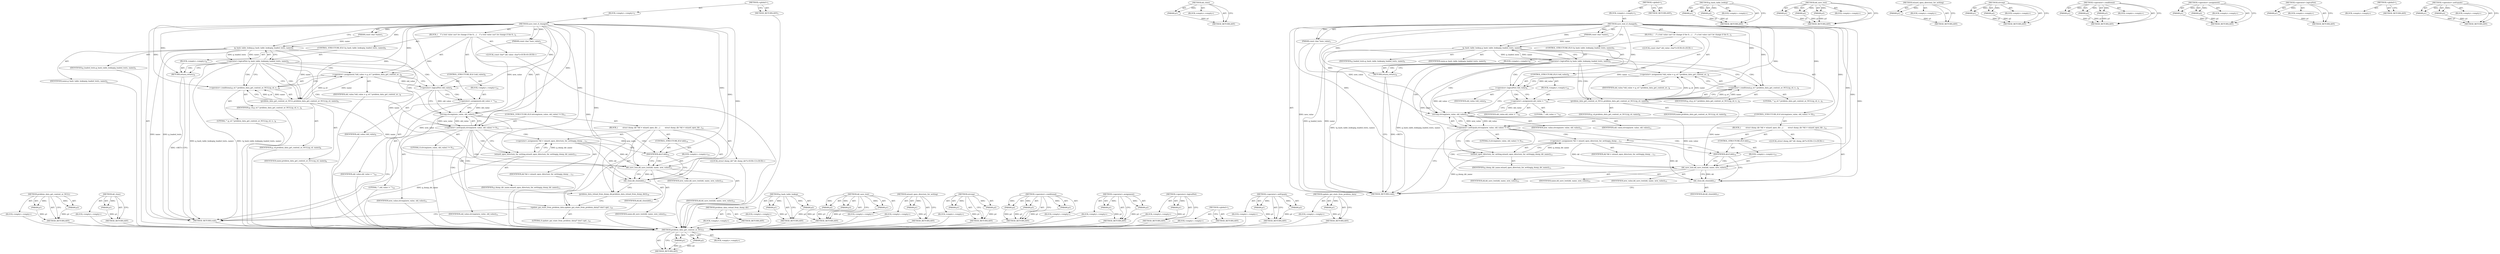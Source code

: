 digraph "&lt;operator&gt;.notEquals" {
vulnerable_102 [label=<(METHOD,problem_data_get_content_or_NULL)>];
vulnerable_103 [label=<(PARAM,p1)>];
vulnerable_104 [label=<(PARAM,p2)>];
vulnerable_105 [label=<(BLOCK,&lt;empty&gt;,&lt;empty&gt;)>];
vulnerable_106 [label=<(METHOD_RETURN,ANY)>];
vulnerable_127 [label=<(METHOD,dd_close)>];
vulnerable_128 [label=<(PARAM,p1)>];
vulnerable_129 [label=<(BLOCK,&lt;empty&gt;,&lt;empty&gt;)>];
vulnerable_130 [label=<(METHOD_RETURN,ANY)>];
vulnerable_6 [label=<(METHOD,&lt;global&gt;)<SUB>1</SUB>>];
vulnerable_7 [label=<(BLOCK,&lt;empty&gt;,&lt;empty&gt;)<SUB>1</SUB>>];
vulnerable_8 [label=<(METHOD,save_text_if_changed)<SUB>1</SUB>>];
vulnerable_9 [label=<(PARAM,const char *name)<SUB>1</SUB>>];
vulnerable_10 [label=<(PARAM,const char *new_value)<SUB>1</SUB>>];
vulnerable_11 [label=<(BLOCK,{
    /* a text value can't be change if the fi...,{
    /* a text value can't be change if the fi...)<SUB>2</SUB>>];
vulnerable_12 [label=<(CONTROL_STRUCTURE,IF,if (!g_hash_table_lookup(g_loaded_texts, name)))<SUB>5</SUB>>];
vulnerable_13 [label=<(&lt;operator&gt;.logicalNot,!g_hash_table_lookup(g_loaded_texts, name))<SUB>5</SUB>>];
vulnerable_14 [label=<(g_hash_table_lookup,g_hash_table_lookup(g_loaded_texts, name))<SUB>5</SUB>>];
vulnerable_15 [label=<(IDENTIFIER,g_loaded_texts,g_hash_table_lookup(g_loaded_texts, name))<SUB>5</SUB>>];
vulnerable_16 [label=<(IDENTIFIER,name,g_hash_table_lookup(g_loaded_texts, name))<SUB>5</SUB>>];
vulnerable_17 [label=<(BLOCK,&lt;empty&gt;,&lt;empty&gt;)<SUB>6</SUB>>];
vulnerable_18 [label=<(RETURN,return;,return;)<SUB>6</SUB>>];
vulnerable_19 [label="<(LOCAL,const char* old_value: char*)<SUB>8</SUB>>"];
vulnerable_20 [label=<(&lt;operator&gt;.assignment,*old_value = g_cd ? problem_data_get_content_or...)<SUB>8</SUB>>];
vulnerable_21 [label=<(IDENTIFIER,old_value,*old_value = g_cd ? problem_data_get_content_or...)<SUB>8</SUB>>];
vulnerable_22 [label=<(&lt;operator&gt;.conditional,g_cd ? problem_data_get_content_or_NULL(g_cd, n...)<SUB>8</SUB>>];
vulnerable_23 [label=<(IDENTIFIER,g_cd,g_cd ? problem_data_get_content_or_NULL(g_cd, n...)<SUB>8</SUB>>];
vulnerable_24 [label=<(problem_data_get_content_or_NULL,problem_data_get_content_or_NULL(g_cd, name))<SUB>8</SUB>>];
vulnerable_25 [label=<(IDENTIFIER,g_cd,problem_data_get_content_or_NULL(g_cd, name))<SUB>8</SUB>>];
vulnerable_26 [label=<(IDENTIFIER,name,problem_data_get_content_or_NULL(g_cd, name))<SUB>8</SUB>>];
vulnerable_27 [label=<(LITERAL,&quot;&quot;,g_cd ? problem_data_get_content_or_NULL(g_cd, n...)<SUB>8</SUB>>];
vulnerable_28 [label=<(CONTROL_STRUCTURE,IF,if (!old_value))<SUB>9</SUB>>];
vulnerable_29 [label=<(&lt;operator&gt;.logicalNot,!old_value)<SUB>9</SUB>>];
vulnerable_30 [label=<(IDENTIFIER,old_value,!old_value)<SUB>9</SUB>>];
vulnerable_31 [label=<(BLOCK,&lt;empty&gt;,&lt;empty&gt;)<SUB>10</SUB>>];
vulnerable_32 [label=<(&lt;operator&gt;.assignment,old_value = &quot;&quot;)<SUB>10</SUB>>];
vulnerable_33 [label=<(IDENTIFIER,old_value,old_value = &quot;&quot;)<SUB>10</SUB>>];
vulnerable_34 [label=<(LITERAL,&quot;&quot;,old_value = &quot;&quot;)<SUB>10</SUB>>];
vulnerable_35 [label=<(CONTROL_STRUCTURE,IF,if (strcmp(new_value, old_value) != 0))<SUB>11</SUB>>];
vulnerable_36 [label=<(&lt;operator&gt;.notEquals,strcmp(new_value, old_value) != 0)<SUB>11</SUB>>];
vulnerable_37 [label=<(strcmp,strcmp(new_value, old_value))<SUB>11</SUB>>];
vulnerable_38 [label=<(IDENTIFIER,new_value,strcmp(new_value, old_value))<SUB>11</SUB>>];
vulnerable_39 [label=<(IDENTIFIER,old_value,strcmp(new_value, old_value))<SUB>11</SUB>>];
vulnerable_40 [label=<(LITERAL,0,strcmp(new_value, old_value) != 0)<SUB>11</SUB>>];
vulnerable_41 [label=<(BLOCK,{
        struct dump_dir *dd = wizard_open_dir...,{
        struct dump_dir *dd = wizard_open_dir...)<SUB>12</SUB>>];
vulnerable_42 [label="<(LOCAL,struct dump_dir* dd: dump_dir*)<SUB>13</SUB>>"];
vulnerable_43 [label=<(&lt;operator&gt;.assignment,*dd = wizard_open_directory_for_writing(g_dump_...)<SUB>13</SUB>>];
vulnerable_44 [label=<(IDENTIFIER,dd,*dd = wizard_open_directory_for_writing(g_dump_...)<SUB>13</SUB>>];
vulnerable_45 [label=<(wizard_open_directory_for_writing,wizard_open_directory_for_writing(g_dump_dir_name))<SUB>13</SUB>>];
vulnerable_46 [label=<(IDENTIFIER,g_dump_dir_name,wizard_open_directory_for_writing(g_dump_dir_name))<SUB>13</SUB>>];
vulnerable_47 [label=<(CONTROL_STRUCTURE,IF,if (dd))<SUB>14</SUB>>];
vulnerable_48 [label=<(IDENTIFIER,dd,if (dd))<SUB>14</SUB>>];
vulnerable_49 [label=<(BLOCK,&lt;empty&gt;,&lt;empty&gt;)<SUB>15</SUB>>];
vulnerable_50 [label=<(dd_save_text,dd_save_text(dd, name, new_value))<SUB>15</SUB>>];
vulnerable_51 [label=<(IDENTIFIER,dd,dd_save_text(dd, name, new_value))<SUB>15</SUB>>];
vulnerable_52 [label=<(IDENTIFIER,name,dd_save_text(dd, name, new_value))<SUB>15</SUB>>];
vulnerable_53 [label=<(IDENTIFIER,new_value,dd_save_text(dd, name, new_value))<SUB>15</SUB>>];
vulnerable_54 [label=<(dd_close,dd_close(dd))<SUB>17</SUB>>];
vulnerable_55 [label=<(IDENTIFIER,dd,dd_close(dd))<SUB>17</SUB>>];
vulnerable_56 [label=<(problem_data_reload_from_dump_dir,problem_data_reload_from_dump_dir())<SUB>18</SUB>>];
vulnerable_57 [label=<(update_gui_state_from_problem_data,update_gui_state_from_problem_data(/* don't upd...)<SUB>19</SUB>>];
vulnerable_58 [label=<(LITERAL,0,update_gui_state_from_problem_data(/* don't upd...)<SUB>19</SUB>>];
vulnerable_59 [label=<(METHOD_RETURN,void)<SUB>1</SUB>>];
vulnerable_61 [label=<(METHOD_RETURN,ANY)<SUB>1</SUB>>];
vulnerable_131 [label=<(METHOD,problem_data_reload_from_dump_dir)>];
vulnerable_132 [label=<(BLOCK,&lt;empty&gt;,&lt;empty&gt;)>];
vulnerable_133 [label=<(METHOD_RETURN,ANY)>];
vulnerable_86 [label=<(METHOD,g_hash_table_lookup)>];
vulnerable_87 [label=<(PARAM,p1)>];
vulnerable_88 [label=<(PARAM,p2)>];
vulnerable_89 [label=<(BLOCK,&lt;empty&gt;,&lt;empty&gt;)>];
vulnerable_90 [label=<(METHOD_RETURN,ANY)>];
vulnerable_121 [label=<(METHOD,dd_save_text)>];
vulnerable_122 [label=<(PARAM,p1)>];
vulnerable_123 [label=<(PARAM,p2)>];
vulnerable_124 [label=<(PARAM,p3)>];
vulnerable_125 [label=<(BLOCK,&lt;empty&gt;,&lt;empty&gt;)>];
vulnerable_126 [label=<(METHOD_RETURN,ANY)>];
vulnerable_117 [label=<(METHOD,wizard_open_directory_for_writing)>];
vulnerable_118 [label=<(PARAM,p1)>];
vulnerable_119 [label=<(BLOCK,&lt;empty&gt;,&lt;empty&gt;)>];
vulnerable_120 [label=<(METHOD_RETURN,ANY)>];
vulnerable_112 [label=<(METHOD,strcmp)>];
vulnerable_113 [label=<(PARAM,p1)>];
vulnerable_114 [label=<(PARAM,p2)>];
vulnerable_115 [label=<(BLOCK,&lt;empty&gt;,&lt;empty&gt;)>];
vulnerable_116 [label=<(METHOD_RETURN,ANY)>];
vulnerable_96 [label=<(METHOD,&lt;operator&gt;.conditional)>];
vulnerable_97 [label=<(PARAM,p1)>];
vulnerable_98 [label=<(PARAM,p2)>];
vulnerable_99 [label=<(PARAM,p3)>];
vulnerable_100 [label=<(BLOCK,&lt;empty&gt;,&lt;empty&gt;)>];
vulnerable_101 [label=<(METHOD_RETURN,ANY)>];
vulnerable_91 [label=<(METHOD,&lt;operator&gt;.assignment)>];
vulnerable_92 [label=<(PARAM,p1)>];
vulnerable_93 [label=<(PARAM,p2)>];
vulnerable_94 [label=<(BLOCK,&lt;empty&gt;,&lt;empty&gt;)>];
vulnerable_95 [label=<(METHOD_RETURN,ANY)>];
vulnerable_82 [label=<(METHOD,&lt;operator&gt;.logicalNot)>];
vulnerable_83 [label=<(PARAM,p1)>];
vulnerable_84 [label=<(BLOCK,&lt;empty&gt;,&lt;empty&gt;)>];
vulnerable_85 [label=<(METHOD_RETURN,ANY)>];
vulnerable_76 [label=<(METHOD,&lt;global&gt;)<SUB>1</SUB>>];
vulnerable_77 [label=<(BLOCK,&lt;empty&gt;,&lt;empty&gt;)>];
vulnerable_78 [label=<(METHOD_RETURN,ANY)>];
vulnerable_107 [label=<(METHOD,&lt;operator&gt;.notEquals)>];
vulnerable_108 [label=<(PARAM,p1)>];
vulnerable_109 [label=<(PARAM,p2)>];
vulnerable_110 [label=<(BLOCK,&lt;empty&gt;,&lt;empty&gt;)>];
vulnerable_111 [label=<(METHOD_RETURN,ANY)>];
vulnerable_134 [label=<(METHOD,update_gui_state_from_problem_data)>];
vulnerable_135 [label=<(PARAM,p1)>];
vulnerable_136 [label=<(BLOCK,&lt;empty&gt;,&lt;empty&gt;)>];
vulnerable_137 [label=<(METHOD_RETURN,ANY)>];
fixed_99 [label=<(METHOD,problem_data_get_content_or_NULL)>];
fixed_100 [label=<(PARAM,p1)>];
fixed_101 [label=<(PARAM,p2)>];
fixed_102 [label=<(BLOCK,&lt;empty&gt;,&lt;empty&gt;)>];
fixed_103 [label=<(METHOD_RETURN,ANY)>];
fixed_124 [label=<(METHOD,dd_close)>];
fixed_125 [label=<(PARAM,p1)>];
fixed_126 [label=<(BLOCK,&lt;empty&gt;,&lt;empty&gt;)>];
fixed_127 [label=<(METHOD_RETURN,ANY)>];
fixed_6 [label=<(METHOD,&lt;global&gt;)<SUB>1</SUB>>];
fixed_7 [label=<(BLOCK,&lt;empty&gt;,&lt;empty&gt;)<SUB>1</SUB>>];
fixed_8 [label=<(METHOD,save_text_if_changed)<SUB>1</SUB>>];
fixed_9 [label=<(PARAM,const char *name)<SUB>1</SUB>>];
fixed_10 [label=<(PARAM,const char *new_value)<SUB>1</SUB>>];
fixed_11 [label=<(BLOCK,{
    /* a text value can't be change if the fi...,{
    /* a text value can't be change if the fi...)<SUB>2</SUB>>];
fixed_12 [label=<(CONTROL_STRUCTURE,IF,if (!g_hash_table_lookup(g_loaded_texts, name)))<SUB>5</SUB>>];
fixed_13 [label=<(&lt;operator&gt;.logicalNot,!g_hash_table_lookup(g_loaded_texts, name))<SUB>5</SUB>>];
fixed_14 [label=<(g_hash_table_lookup,g_hash_table_lookup(g_loaded_texts, name))<SUB>5</SUB>>];
fixed_15 [label=<(IDENTIFIER,g_loaded_texts,g_hash_table_lookup(g_loaded_texts, name))<SUB>5</SUB>>];
fixed_16 [label=<(IDENTIFIER,name,g_hash_table_lookup(g_loaded_texts, name))<SUB>5</SUB>>];
fixed_17 [label=<(BLOCK,&lt;empty&gt;,&lt;empty&gt;)<SUB>6</SUB>>];
fixed_18 [label=<(RETURN,return;,return;)<SUB>6</SUB>>];
fixed_19 [label="<(LOCAL,const char* old_value: char*)<SUB>8</SUB>>"];
fixed_20 [label=<(&lt;operator&gt;.assignment,*old_value = g_cd ? problem_data_get_content_or...)<SUB>8</SUB>>];
fixed_21 [label=<(IDENTIFIER,old_value,*old_value = g_cd ? problem_data_get_content_or...)<SUB>8</SUB>>];
fixed_22 [label=<(&lt;operator&gt;.conditional,g_cd ? problem_data_get_content_or_NULL(g_cd, n...)<SUB>8</SUB>>];
fixed_23 [label=<(IDENTIFIER,g_cd,g_cd ? problem_data_get_content_or_NULL(g_cd, n...)<SUB>8</SUB>>];
fixed_24 [label=<(problem_data_get_content_or_NULL,problem_data_get_content_or_NULL(g_cd, name))<SUB>8</SUB>>];
fixed_25 [label=<(IDENTIFIER,g_cd,problem_data_get_content_or_NULL(g_cd, name))<SUB>8</SUB>>];
fixed_26 [label=<(IDENTIFIER,name,problem_data_get_content_or_NULL(g_cd, name))<SUB>8</SUB>>];
fixed_27 [label=<(LITERAL,&quot;&quot;,g_cd ? problem_data_get_content_or_NULL(g_cd, n...)<SUB>8</SUB>>];
fixed_28 [label=<(CONTROL_STRUCTURE,IF,if (!old_value))<SUB>9</SUB>>];
fixed_29 [label=<(&lt;operator&gt;.logicalNot,!old_value)<SUB>9</SUB>>];
fixed_30 [label=<(IDENTIFIER,old_value,!old_value)<SUB>9</SUB>>];
fixed_31 [label=<(BLOCK,&lt;empty&gt;,&lt;empty&gt;)<SUB>10</SUB>>];
fixed_32 [label=<(&lt;operator&gt;.assignment,old_value = &quot;&quot;)<SUB>10</SUB>>];
fixed_33 [label=<(IDENTIFIER,old_value,old_value = &quot;&quot;)<SUB>10</SUB>>];
fixed_34 [label=<(LITERAL,&quot;&quot;,old_value = &quot;&quot;)<SUB>10</SUB>>];
fixed_35 [label=<(CONTROL_STRUCTURE,IF,if (strcmp(new_value, old_value) != 0))<SUB>11</SUB>>];
fixed_36 [label=<(&lt;operator&gt;.notEquals,strcmp(new_value, old_value) != 0)<SUB>11</SUB>>];
fixed_37 [label=<(strcmp,strcmp(new_value, old_value))<SUB>11</SUB>>];
fixed_38 [label=<(IDENTIFIER,new_value,strcmp(new_value, old_value))<SUB>11</SUB>>];
fixed_39 [label=<(IDENTIFIER,old_value,strcmp(new_value, old_value))<SUB>11</SUB>>];
fixed_40 [label=<(LITERAL,0,strcmp(new_value, old_value) != 0)<SUB>11</SUB>>];
fixed_41 [label=<(BLOCK,{
        struct dump_dir *dd = wizard_open_dir...,{
        struct dump_dir *dd = wizard_open_dir...)<SUB>12</SUB>>];
fixed_42 [label="<(LOCAL,struct dump_dir* dd: dump_dir*)<SUB>13</SUB>>"];
fixed_43 [label=<(&lt;operator&gt;.assignment,*dd = wizard_open_directory_for_writing(g_dump_...)<SUB>13</SUB>>];
fixed_44 [label=<(IDENTIFIER,dd,*dd = wizard_open_directory_for_writing(g_dump_...)<SUB>13</SUB>>];
fixed_45 [label=<(wizard_open_directory_for_writing,wizard_open_directory_for_writing(g_dump_dir_name))<SUB>13</SUB>>];
fixed_46 [label=<(IDENTIFIER,g_dump_dir_name,wizard_open_directory_for_writing(g_dump_dir_name))<SUB>13</SUB>>];
fixed_47 [label=<(CONTROL_STRUCTURE,IF,if (dd))<SUB>14</SUB>>];
fixed_48 [label=<(IDENTIFIER,dd,if (dd))<SUB>14</SUB>>];
fixed_49 [label=<(BLOCK,&lt;empty&gt;,&lt;empty&gt;)<SUB>15</SUB>>];
fixed_50 [label=<(dd_save_text,dd_save_text(dd, name, new_value))<SUB>15</SUB>>];
fixed_51 [label=<(IDENTIFIER,dd,dd_save_text(dd, name, new_value))<SUB>15</SUB>>];
fixed_52 [label=<(IDENTIFIER,name,dd_save_text(dd, name, new_value))<SUB>15</SUB>>];
fixed_53 [label=<(IDENTIFIER,new_value,dd_save_text(dd, name, new_value))<SUB>15</SUB>>];
fixed_54 [label=<(dd_close,dd_close(dd))<SUB>17</SUB>>];
fixed_55 [label=<(IDENTIFIER,dd,dd_close(dd))<SUB>17</SUB>>];
fixed_56 [label=<(METHOD_RETURN,void)<SUB>1</SUB>>];
fixed_58 [label=<(METHOD_RETURN,ANY)<SUB>1</SUB>>];
fixed_83 [label=<(METHOD,g_hash_table_lookup)>];
fixed_84 [label=<(PARAM,p1)>];
fixed_85 [label=<(PARAM,p2)>];
fixed_86 [label=<(BLOCK,&lt;empty&gt;,&lt;empty&gt;)>];
fixed_87 [label=<(METHOD_RETURN,ANY)>];
fixed_118 [label=<(METHOD,dd_save_text)>];
fixed_119 [label=<(PARAM,p1)>];
fixed_120 [label=<(PARAM,p2)>];
fixed_121 [label=<(PARAM,p3)>];
fixed_122 [label=<(BLOCK,&lt;empty&gt;,&lt;empty&gt;)>];
fixed_123 [label=<(METHOD_RETURN,ANY)>];
fixed_114 [label=<(METHOD,wizard_open_directory_for_writing)>];
fixed_115 [label=<(PARAM,p1)>];
fixed_116 [label=<(BLOCK,&lt;empty&gt;,&lt;empty&gt;)>];
fixed_117 [label=<(METHOD_RETURN,ANY)>];
fixed_109 [label=<(METHOD,strcmp)>];
fixed_110 [label=<(PARAM,p1)>];
fixed_111 [label=<(PARAM,p2)>];
fixed_112 [label=<(BLOCK,&lt;empty&gt;,&lt;empty&gt;)>];
fixed_113 [label=<(METHOD_RETURN,ANY)>];
fixed_93 [label=<(METHOD,&lt;operator&gt;.conditional)>];
fixed_94 [label=<(PARAM,p1)>];
fixed_95 [label=<(PARAM,p2)>];
fixed_96 [label=<(PARAM,p3)>];
fixed_97 [label=<(BLOCK,&lt;empty&gt;,&lt;empty&gt;)>];
fixed_98 [label=<(METHOD_RETURN,ANY)>];
fixed_88 [label=<(METHOD,&lt;operator&gt;.assignment)>];
fixed_89 [label=<(PARAM,p1)>];
fixed_90 [label=<(PARAM,p2)>];
fixed_91 [label=<(BLOCK,&lt;empty&gt;,&lt;empty&gt;)>];
fixed_92 [label=<(METHOD_RETURN,ANY)>];
fixed_79 [label=<(METHOD,&lt;operator&gt;.logicalNot)>];
fixed_80 [label=<(PARAM,p1)>];
fixed_81 [label=<(BLOCK,&lt;empty&gt;,&lt;empty&gt;)>];
fixed_82 [label=<(METHOD_RETURN,ANY)>];
fixed_73 [label=<(METHOD,&lt;global&gt;)<SUB>1</SUB>>];
fixed_74 [label=<(BLOCK,&lt;empty&gt;,&lt;empty&gt;)>];
fixed_75 [label=<(METHOD_RETURN,ANY)>];
fixed_104 [label=<(METHOD,&lt;operator&gt;.notEquals)>];
fixed_105 [label=<(PARAM,p1)>];
fixed_106 [label=<(PARAM,p2)>];
fixed_107 [label=<(BLOCK,&lt;empty&gt;,&lt;empty&gt;)>];
fixed_108 [label=<(METHOD_RETURN,ANY)>];
vulnerable_102 -> vulnerable_103  [key=0, label="AST: "];
vulnerable_102 -> vulnerable_103  [key=1, label="DDG: "];
vulnerable_102 -> vulnerable_105  [key=0, label="AST: "];
vulnerable_102 -> vulnerable_104  [key=0, label="AST: "];
vulnerable_102 -> vulnerable_104  [key=1, label="DDG: "];
vulnerable_102 -> vulnerable_106  [key=0, label="AST: "];
vulnerable_102 -> vulnerable_106  [key=1, label="CFG: "];
vulnerable_103 -> vulnerable_106  [key=0, label="DDG: p1"];
vulnerable_104 -> vulnerable_106  [key=0, label="DDG: p2"];
vulnerable_105 -> fixed_99  [key=0];
vulnerable_106 -> fixed_99  [key=0];
vulnerable_127 -> vulnerable_128  [key=0, label="AST: "];
vulnerable_127 -> vulnerable_128  [key=1, label="DDG: "];
vulnerable_127 -> vulnerable_129  [key=0, label="AST: "];
vulnerable_127 -> vulnerable_130  [key=0, label="AST: "];
vulnerable_127 -> vulnerable_130  [key=1, label="CFG: "];
vulnerable_128 -> vulnerable_130  [key=0, label="DDG: p1"];
vulnerable_129 -> fixed_99  [key=0];
vulnerable_130 -> fixed_99  [key=0];
vulnerable_6 -> vulnerable_7  [key=0, label="AST: "];
vulnerable_6 -> vulnerable_61  [key=0, label="AST: "];
vulnerable_6 -> vulnerable_61  [key=1, label="CFG: "];
vulnerable_7 -> vulnerable_8  [key=0, label="AST: "];
vulnerable_8 -> vulnerable_9  [key=0, label="AST: "];
vulnerable_8 -> vulnerable_9  [key=1, label="DDG: "];
vulnerable_8 -> vulnerable_10  [key=0, label="AST: "];
vulnerable_8 -> vulnerable_10  [key=1, label="DDG: "];
vulnerable_8 -> vulnerable_11  [key=0, label="AST: "];
vulnerable_8 -> vulnerable_59  [key=0, label="AST: "];
vulnerable_8 -> vulnerable_14  [key=0, label="CFG: "];
vulnerable_8 -> vulnerable_14  [key=1, label="DDG: "];
vulnerable_8 -> vulnerable_20  [key=0, label="DDG: "];
vulnerable_8 -> vulnerable_18  [key=0, label="DDG: "];
vulnerable_8 -> vulnerable_22  [key=0, label="DDG: "];
vulnerable_8 -> vulnerable_29  [key=0, label="DDG: "];
vulnerable_8 -> vulnerable_32  [key=0, label="DDG: "];
vulnerable_8 -> vulnerable_36  [key=0, label="DDG: "];
vulnerable_8 -> vulnerable_56  [key=0, label="DDG: "];
vulnerable_8 -> vulnerable_24  [key=0, label="DDG: "];
vulnerable_8 -> vulnerable_37  [key=0, label="DDG: "];
vulnerable_8 -> vulnerable_48  [key=0, label="DDG: "];
vulnerable_8 -> vulnerable_54  [key=0, label="DDG: "];
vulnerable_8 -> vulnerable_57  [key=0, label="DDG: "];
vulnerable_8 -> vulnerable_45  [key=0, label="DDG: "];
vulnerable_8 -> vulnerable_50  [key=0, label="DDG: "];
vulnerable_9 -> vulnerable_14  [key=0, label="DDG: name"];
vulnerable_10 -> vulnerable_59  [key=0, label="DDG: new_value"];
vulnerable_10 -> vulnerable_37  [key=0, label="DDG: new_value"];
vulnerable_11 -> vulnerable_12  [key=0, label="AST: "];
vulnerable_11 -> vulnerable_19  [key=0, label="AST: "];
vulnerable_11 -> vulnerable_20  [key=0, label="AST: "];
vulnerable_11 -> vulnerable_28  [key=0, label="AST: "];
vulnerable_11 -> vulnerable_35  [key=0, label="AST: "];
vulnerable_12 -> vulnerable_13  [key=0, label="AST: "];
vulnerable_12 -> vulnerable_17  [key=0, label="AST: "];
vulnerable_13 -> vulnerable_14  [key=0, label="AST: "];
vulnerable_13 -> vulnerable_18  [key=0, label="CFG: "];
vulnerable_13 -> vulnerable_18  [key=1, label="CDG: "];
vulnerable_13 -> vulnerable_24  [key=0, label="CFG: "];
vulnerable_13 -> vulnerable_24  [key=1, label="CDG: "];
vulnerable_13 -> vulnerable_22  [key=0, label="CFG: "];
vulnerable_13 -> vulnerable_22  [key=1, label="CDG: "];
vulnerable_13 -> vulnerable_59  [key=0, label="DDG: g_hash_table_lookup(g_loaded_texts, name)"];
vulnerable_13 -> vulnerable_59  [key=1, label="DDG: !g_hash_table_lookup(g_loaded_texts, name)"];
vulnerable_13 -> vulnerable_36  [key=0, label="CDG: "];
vulnerable_13 -> vulnerable_37  [key=0, label="CDG: "];
vulnerable_13 -> vulnerable_20  [key=0, label="CDG: "];
vulnerable_13 -> vulnerable_29  [key=0, label="CDG: "];
vulnerable_14 -> vulnerable_15  [key=0, label="AST: "];
vulnerable_14 -> vulnerable_16  [key=0, label="AST: "];
vulnerable_14 -> vulnerable_13  [key=0, label="CFG: "];
vulnerable_14 -> vulnerable_13  [key=1, label="DDG: g_loaded_texts"];
vulnerable_14 -> vulnerable_13  [key=2, label="DDG: name"];
vulnerable_14 -> vulnerable_59  [key=0, label="DDG: name"];
vulnerable_14 -> vulnerable_59  [key=1, label="DDG: g_loaded_texts"];
vulnerable_14 -> vulnerable_24  [key=0, label="DDG: name"];
vulnerable_14 -> vulnerable_50  [key=0, label="DDG: name"];
vulnerable_15 -> fixed_99  [key=0];
vulnerable_16 -> fixed_99  [key=0];
vulnerable_17 -> vulnerable_18  [key=0, label="AST: "];
vulnerable_18 -> vulnerable_59  [key=0, label="CFG: "];
vulnerable_18 -> vulnerable_59  [key=1, label="DDG: &lt;RET&gt;"];
vulnerable_19 -> fixed_99  [key=0];
vulnerable_20 -> vulnerable_21  [key=0, label="AST: "];
vulnerable_20 -> vulnerable_22  [key=0, label="AST: "];
vulnerable_20 -> vulnerable_29  [key=0, label="CFG: "];
vulnerable_20 -> vulnerable_29  [key=1, label="DDG: old_value"];
vulnerable_21 -> fixed_99  [key=0];
vulnerable_22 -> vulnerable_23  [key=0, label="AST: "];
vulnerable_22 -> vulnerable_24  [key=0, label="AST: "];
vulnerable_22 -> vulnerable_27  [key=0, label="AST: "];
vulnerable_22 -> vulnerable_20  [key=0, label="CFG: "];
vulnerable_23 -> fixed_99  [key=0];
vulnerable_24 -> vulnerable_25  [key=0, label="AST: "];
vulnerable_24 -> vulnerable_26  [key=0, label="AST: "];
vulnerable_24 -> vulnerable_22  [key=0, label="CFG: "];
vulnerable_24 -> vulnerable_22  [key=1, label="DDG: g_cd"];
vulnerable_24 -> vulnerable_22  [key=2, label="DDG: name"];
vulnerable_24 -> vulnerable_20  [key=0, label="DDG: g_cd"];
vulnerable_24 -> vulnerable_20  [key=1, label="DDG: name"];
vulnerable_24 -> vulnerable_50  [key=0, label="DDG: name"];
vulnerable_25 -> fixed_99  [key=0];
vulnerable_26 -> fixed_99  [key=0];
vulnerable_27 -> fixed_99  [key=0];
vulnerable_28 -> vulnerable_29  [key=0, label="AST: "];
vulnerable_28 -> vulnerable_31  [key=0, label="AST: "];
vulnerable_29 -> vulnerable_30  [key=0, label="AST: "];
vulnerable_29 -> vulnerable_32  [key=0, label="CFG: "];
vulnerable_29 -> vulnerable_32  [key=1, label="CDG: "];
vulnerable_29 -> vulnerable_37  [key=0, label="CFG: "];
vulnerable_29 -> vulnerable_37  [key=1, label="DDG: old_value"];
vulnerable_30 -> fixed_99  [key=0];
vulnerable_31 -> vulnerable_32  [key=0, label="AST: "];
vulnerable_32 -> vulnerable_33  [key=0, label="AST: "];
vulnerable_32 -> vulnerable_34  [key=0, label="AST: "];
vulnerable_32 -> vulnerable_37  [key=0, label="CFG: "];
vulnerable_32 -> vulnerable_37  [key=1, label="DDG: old_value"];
vulnerable_33 -> fixed_99  [key=0];
vulnerable_34 -> fixed_99  [key=0];
vulnerable_35 -> vulnerable_36  [key=0, label="AST: "];
vulnerable_35 -> vulnerable_41  [key=0, label="AST: "];
vulnerable_36 -> vulnerable_37  [key=0, label="AST: "];
vulnerable_36 -> vulnerable_40  [key=0, label="AST: "];
vulnerable_36 -> vulnerable_59  [key=0, label="CFG: "];
vulnerable_36 -> vulnerable_45  [key=0, label="CFG: "];
vulnerable_36 -> vulnerable_45  [key=1, label="CDG: "];
vulnerable_36 -> vulnerable_48  [key=0, label="CDG: "];
vulnerable_36 -> vulnerable_57  [key=0, label="CDG: "];
vulnerable_36 -> vulnerable_56  [key=0, label="CDG: "];
vulnerable_36 -> vulnerable_54  [key=0, label="CDG: "];
vulnerable_36 -> vulnerable_43  [key=0, label="CDG: "];
vulnerable_37 -> vulnerable_38  [key=0, label="AST: "];
vulnerable_37 -> vulnerable_39  [key=0, label="AST: "];
vulnerable_37 -> vulnerable_36  [key=0, label="CFG: "];
vulnerable_37 -> vulnerable_36  [key=1, label="DDG: new_value"];
vulnerable_37 -> vulnerable_36  [key=2, label="DDG: old_value"];
vulnerable_37 -> vulnerable_50  [key=0, label="DDG: new_value"];
vulnerable_38 -> fixed_99  [key=0];
vulnerable_39 -> fixed_99  [key=0];
vulnerable_40 -> fixed_99  [key=0];
vulnerable_41 -> vulnerable_42  [key=0, label="AST: "];
vulnerable_41 -> vulnerable_43  [key=0, label="AST: "];
vulnerable_41 -> vulnerable_47  [key=0, label="AST: "];
vulnerable_41 -> vulnerable_54  [key=0, label="AST: "];
vulnerable_41 -> vulnerable_56  [key=0, label="AST: "];
vulnerable_41 -> vulnerable_57  [key=0, label="AST: "];
vulnerable_42 -> fixed_99  [key=0];
vulnerable_43 -> vulnerable_44  [key=0, label="AST: "];
vulnerable_43 -> vulnerable_45  [key=0, label="AST: "];
vulnerable_43 -> vulnerable_48  [key=0, label="CFG: "];
vulnerable_43 -> vulnerable_54  [key=0, label="DDG: dd"];
vulnerable_43 -> vulnerable_50  [key=0, label="DDG: dd"];
vulnerable_44 -> fixed_99  [key=0];
vulnerable_45 -> vulnerable_46  [key=0, label="AST: "];
vulnerable_45 -> vulnerable_43  [key=0, label="CFG: "];
vulnerable_45 -> vulnerable_43  [key=1, label="DDG: g_dump_dir_name"];
vulnerable_45 -> vulnerable_59  [key=0, label="DDG: g_dump_dir_name"];
vulnerable_46 -> fixed_99  [key=0];
vulnerable_47 -> vulnerable_48  [key=0, label="AST: "];
vulnerable_47 -> vulnerable_49  [key=0, label="AST: "];
vulnerable_48 -> vulnerable_50  [key=0, label="CFG: "];
vulnerable_48 -> vulnerable_50  [key=1, label="CDG: "];
vulnerable_48 -> vulnerable_54  [key=0, label="CFG: "];
vulnerable_49 -> vulnerable_50  [key=0, label="AST: "];
vulnerable_50 -> vulnerable_51  [key=0, label="AST: "];
vulnerable_50 -> vulnerable_52  [key=0, label="AST: "];
vulnerable_50 -> vulnerable_53  [key=0, label="AST: "];
vulnerable_50 -> vulnerable_54  [key=0, label="CFG: "];
vulnerable_50 -> vulnerable_54  [key=1, label="DDG: dd"];
vulnerable_51 -> fixed_99  [key=0];
vulnerable_52 -> fixed_99  [key=0];
vulnerable_53 -> fixed_99  [key=0];
vulnerable_54 -> vulnerable_55  [key=0, label="AST: "];
vulnerable_54 -> vulnerable_56  [key=0, label="CFG: "];
vulnerable_55 -> fixed_99  [key=0];
vulnerable_56 -> vulnerable_57  [key=0, label="CFG: "];
vulnerable_57 -> vulnerable_58  [key=0, label="AST: "];
vulnerable_57 -> vulnerable_59  [key=0, label="CFG: "];
vulnerable_58 -> fixed_99  [key=0];
vulnerable_59 -> fixed_99  [key=0];
vulnerable_61 -> fixed_99  [key=0];
vulnerable_131 -> vulnerable_132  [key=0, label="AST: "];
vulnerable_131 -> vulnerable_133  [key=0, label="AST: "];
vulnerable_131 -> vulnerable_133  [key=1, label="CFG: "];
vulnerable_132 -> fixed_99  [key=0];
vulnerable_133 -> fixed_99  [key=0];
vulnerable_86 -> vulnerable_87  [key=0, label="AST: "];
vulnerable_86 -> vulnerable_87  [key=1, label="DDG: "];
vulnerable_86 -> vulnerable_89  [key=0, label="AST: "];
vulnerable_86 -> vulnerable_88  [key=0, label="AST: "];
vulnerable_86 -> vulnerable_88  [key=1, label="DDG: "];
vulnerable_86 -> vulnerable_90  [key=0, label="AST: "];
vulnerable_86 -> vulnerable_90  [key=1, label="CFG: "];
vulnerable_87 -> vulnerable_90  [key=0, label="DDG: p1"];
vulnerable_88 -> vulnerable_90  [key=0, label="DDG: p2"];
vulnerable_89 -> fixed_99  [key=0];
vulnerable_90 -> fixed_99  [key=0];
vulnerable_121 -> vulnerable_122  [key=0, label="AST: "];
vulnerable_121 -> vulnerable_122  [key=1, label="DDG: "];
vulnerable_121 -> vulnerable_125  [key=0, label="AST: "];
vulnerable_121 -> vulnerable_123  [key=0, label="AST: "];
vulnerable_121 -> vulnerable_123  [key=1, label="DDG: "];
vulnerable_121 -> vulnerable_126  [key=0, label="AST: "];
vulnerable_121 -> vulnerable_126  [key=1, label="CFG: "];
vulnerable_121 -> vulnerable_124  [key=0, label="AST: "];
vulnerable_121 -> vulnerable_124  [key=1, label="DDG: "];
vulnerable_122 -> vulnerable_126  [key=0, label="DDG: p1"];
vulnerable_123 -> vulnerable_126  [key=0, label="DDG: p2"];
vulnerable_124 -> vulnerable_126  [key=0, label="DDG: p3"];
vulnerable_125 -> fixed_99  [key=0];
vulnerable_126 -> fixed_99  [key=0];
vulnerable_117 -> vulnerable_118  [key=0, label="AST: "];
vulnerable_117 -> vulnerable_118  [key=1, label="DDG: "];
vulnerable_117 -> vulnerable_119  [key=0, label="AST: "];
vulnerable_117 -> vulnerable_120  [key=0, label="AST: "];
vulnerable_117 -> vulnerable_120  [key=1, label="CFG: "];
vulnerable_118 -> vulnerable_120  [key=0, label="DDG: p1"];
vulnerable_119 -> fixed_99  [key=0];
vulnerable_120 -> fixed_99  [key=0];
vulnerable_112 -> vulnerable_113  [key=0, label="AST: "];
vulnerable_112 -> vulnerable_113  [key=1, label="DDG: "];
vulnerable_112 -> vulnerable_115  [key=0, label="AST: "];
vulnerable_112 -> vulnerable_114  [key=0, label="AST: "];
vulnerable_112 -> vulnerable_114  [key=1, label="DDG: "];
vulnerable_112 -> vulnerable_116  [key=0, label="AST: "];
vulnerable_112 -> vulnerable_116  [key=1, label="CFG: "];
vulnerable_113 -> vulnerable_116  [key=0, label="DDG: p1"];
vulnerable_114 -> vulnerable_116  [key=0, label="DDG: p2"];
vulnerable_115 -> fixed_99  [key=0];
vulnerable_116 -> fixed_99  [key=0];
vulnerable_96 -> vulnerable_97  [key=0, label="AST: "];
vulnerable_96 -> vulnerable_97  [key=1, label="DDG: "];
vulnerable_96 -> vulnerable_100  [key=0, label="AST: "];
vulnerable_96 -> vulnerable_98  [key=0, label="AST: "];
vulnerable_96 -> vulnerable_98  [key=1, label="DDG: "];
vulnerable_96 -> vulnerable_101  [key=0, label="AST: "];
vulnerable_96 -> vulnerable_101  [key=1, label="CFG: "];
vulnerable_96 -> vulnerable_99  [key=0, label="AST: "];
vulnerable_96 -> vulnerable_99  [key=1, label="DDG: "];
vulnerable_97 -> vulnerable_101  [key=0, label="DDG: p1"];
vulnerable_98 -> vulnerable_101  [key=0, label="DDG: p2"];
vulnerable_99 -> vulnerable_101  [key=0, label="DDG: p3"];
vulnerable_100 -> fixed_99  [key=0];
vulnerable_101 -> fixed_99  [key=0];
vulnerable_91 -> vulnerable_92  [key=0, label="AST: "];
vulnerable_91 -> vulnerable_92  [key=1, label="DDG: "];
vulnerable_91 -> vulnerable_94  [key=0, label="AST: "];
vulnerable_91 -> vulnerable_93  [key=0, label="AST: "];
vulnerable_91 -> vulnerable_93  [key=1, label="DDG: "];
vulnerable_91 -> vulnerable_95  [key=0, label="AST: "];
vulnerable_91 -> vulnerable_95  [key=1, label="CFG: "];
vulnerable_92 -> vulnerable_95  [key=0, label="DDG: p1"];
vulnerable_93 -> vulnerable_95  [key=0, label="DDG: p2"];
vulnerable_94 -> fixed_99  [key=0];
vulnerable_95 -> fixed_99  [key=0];
vulnerable_82 -> vulnerable_83  [key=0, label="AST: "];
vulnerable_82 -> vulnerable_83  [key=1, label="DDG: "];
vulnerable_82 -> vulnerable_84  [key=0, label="AST: "];
vulnerable_82 -> vulnerable_85  [key=0, label="AST: "];
vulnerable_82 -> vulnerable_85  [key=1, label="CFG: "];
vulnerable_83 -> vulnerable_85  [key=0, label="DDG: p1"];
vulnerable_84 -> fixed_99  [key=0];
vulnerable_85 -> fixed_99  [key=0];
vulnerable_76 -> vulnerable_77  [key=0, label="AST: "];
vulnerable_76 -> vulnerable_78  [key=0, label="AST: "];
vulnerable_76 -> vulnerable_78  [key=1, label="CFG: "];
vulnerable_77 -> fixed_99  [key=0];
vulnerable_78 -> fixed_99  [key=0];
vulnerable_107 -> vulnerable_108  [key=0, label="AST: "];
vulnerable_107 -> vulnerable_108  [key=1, label="DDG: "];
vulnerable_107 -> vulnerable_110  [key=0, label="AST: "];
vulnerable_107 -> vulnerable_109  [key=0, label="AST: "];
vulnerable_107 -> vulnerable_109  [key=1, label="DDG: "];
vulnerable_107 -> vulnerable_111  [key=0, label="AST: "];
vulnerable_107 -> vulnerable_111  [key=1, label="CFG: "];
vulnerable_108 -> vulnerable_111  [key=0, label="DDG: p1"];
vulnerable_109 -> vulnerable_111  [key=0, label="DDG: p2"];
vulnerable_110 -> fixed_99  [key=0];
vulnerable_111 -> fixed_99  [key=0];
vulnerable_134 -> vulnerable_135  [key=0, label="AST: "];
vulnerable_134 -> vulnerable_135  [key=1, label="DDG: "];
vulnerable_134 -> vulnerable_136  [key=0, label="AST: "];
vulnerable_134 -> vulnerable_137  [key=0, label="AST: "];
vulnerable_134 -> vulnerable_137  [key=1, label="CFG: "];
vulnerable_135 -> vulnerable_137  [key=0, label="DDG: p1"];
vulnerable_136 -> fixed_99  [key=0];
vulnerable_137 -> fixed_99  [key=0];
fixed_99 -> fixed_100  [key=0, label="AST: "];
fixed_99 -> fixed_100  [key=1, label="DDG: "];
fixed_99 -> fixed_102  [key=0, label="AST: "];
fixed_99 -> fixed_101  [key=0, label="AST: "];
fixed_99 -> fixed_101  [key=1, label="DDG: "];
fixed_99 -> fixed_103  [key=0, label="AST: "];
fixed_99 -> fixed_103  [key=1, label="CFG: "];
fixed_100 -> fixed_103  [key=0, label="DDG: p1"];
fixed_101 -> fixed_103  [key=0, label="DDG: p2"];
fixed_124 -> fixed_125  [key=0, label="AST: "];
fixed_124 -> fixed_125  [key=1, label="DDG: "];
fixed_124 -> fixed_126  [key=0, label="AST: "];
fixed_124 -> fixed_127  [key=0, label="AST: "];
fixed_124 -> fixed_127  [key=1, label="CFG: "];
fixed_125 -> fixed_127  [key=0, label="DDG: p1"];
fixed_6 -> fixed_7  [key=0, label="AST: "];
fixed_6 -> fixed_58  [key=0, label="AST: "];
fixed_6 -> fixed_58  [key=1, label="CFG: "];
fixed_7 -> fixed_8  [key=0, label="AST: "];
fixed_8 -> fixed_9  [key=0, label="AST: "];
fixed_8 -> fixed_9  [key=1, label="DDG: "];
fixed_8 -> fixed_10  [key=0, label="AST: "];
fixed_8 -> fixed_10  [key=1, label="DDG: "];
fixed_8 -> fixed_11  [key=0, label="AST: "];
fixed_8 -> fixed_56  [key=0, label="AST: "];
fixed_8 -> fixed_14  [key=0, label="CFG: "];
fixed_8 -> fixed_14  [key=1, label="DDG: "];
fixed_8 -> fixed_20  [key=0, label="DDG: "];
fixed_8 -> fixed_18  [key=0, label="DDG: "];
fixed_8 -> fixed_22  [key=0, label="DDG: "];
fixed_8 -> fixed_29  [key=0, label="DDG: "];
fixed_8 -> fixed_32  [key=0, label="DDG: "];
fixed_8 -> fixed_36  [key=0, label="DDG: "];
fixed_8 -> fixed_24  [key=0, label="DDG: "];
fixed_8 -> fixed_37  [key=0, label="DDG: "];
fixed_8 -> fixed_48  [key=0, label="DDG: "];
fixed_8 -> fixed_54  [key=0, label="DDG: "];
fixed_8 -> fixed_45  [key=0, label="DDG: "];
fixed_8 -> fixed_50  [key=0, label="DDG: "];
fixed_9 -> fixed_14  [key=0, label="DDG: name"];
fixed_10 -> fixed_56  [key=0, label="DDG: new_value"];
fixed_10 -> fixed_37  [key=0, label="DDG: new_value"];
fixed_11 -> fixed_12  [key=0, label="AST: "];
fixed_11 -> fixed_19  [key=0, label="AST: "];
fixed_11 -> fixed_20  [key=0, label="AST: "];
fixed_11 -> fixed_28  [key=0, label="AST: "];
fixed_11 -> fixed_35  [key=0, label="AST: "];
fixed_12 -> fixed_13  [key=0, label="AST: "];
fixed_12 -> fixed_17  [key=0, label="AST: "];
fixed_13 -> fixed_14  [key=0, label="AST: "];
fixed_13 -> fixed_18  [key=0, label="CFG: "];
fixed_13 -> fixed_18  [key=1, label="CDG: "];
fixed_13 -> fixed_24  [key=0, label="CFG: "];
fixed_13 -> fixed_24  [key=1, label="CDG: "];
fixed_13 -> fixed_22  [key=0, label="CFG: "];
fixed_13 -> fixed_22  [key=1, label="CDG: "];
fixed_13 -> fixed_56  [key=0, label="DDG: g_hash_table_lookup(g_loaded_texts, name)"];
fixed_13 -> fixed_56  [key=1, label="DDG: !g_hash_table_lookup(g_loaded_texts, name)"];
fixed_13 -> fixed_36  [key=0, label="CDG: "];
fixed_13 -> fixed_37  [key=0, label="CDG: "];
fixed_13 -> fixed_20  [key=0, label="CDG: "];
fixed_13 -> fixed_29  [key=0, label="CDG: "];
fixed_14 -> fixed_15  [key=0, label="AST: "];
fixed_14 -> fixed_16  [key=0, label="AST: "];
fixed_14 -> fixed_13  [key=0, label="CFG: "];
fixed_14 -> fixed_13  [key=1, label="DDG: g_loaded_texts"];
fixed_14 -> fixed_13  [key=2, label="DDG: name"];
fixed_14 -> fixed_56  [key=0, label="DDG: name"];
fixed_14 -> fixed_56  [key=1, label="DDG: g_loaded_texts"];
fixed_14 -> fixed_24  [key=0, label="DDG: name"];
fixed_14 -> fixed_50  [key=0, label="DDG: name"];
fixed_17 -> fixed_18  [key=0, label="AST: "];
fixed_18 -> fixed_56  [key=0, label="CFG: "];
fixed_18 -> fixed_56  [key=1, label="DDG: &lt;RET&gt;"];
fixed_20 -> fixed_21  [key=0, label="AST: "];
fixed_20 -> fixed_22  [key=0, label="AST: "];
fixed_20 -> fixed_29  [key=0, label="CFG: "];
fixed_20 -> fixed_29  [key=1, label="DDG: old_value"];
fixed_22 -> fixed_23  [key=0, label="AST: "];
fixed_22 -> fixed_24  [key=0, label="AST: "];
fixed_22 -> fixed_27  [key=0, label="AST: "];
fixed_22 -> fixed_20  [key=0, label="CFG: "];
fixed_24 -> fixed_25  [key=0, label="AST: "];
fixed_24 -> fixed_26  [key=0, label="AST: "];
fixed_24 -> fixed_22  [key=0, label="CFG: "];
fixed_24 -> fixed_22  [key=1, label="DDG: g_cd"];
fixed_24 -> fixed_22  [key=2, label="DDG: name"];
fixed_24 -> fixed_20  [key=0, label="DDG: g_cd"];
fixed_24 -> fixed_20  [key=1, label="DDG: name"];
fixed_24 -> fixed_50  [key=0, label="DDG: name"];
fixed_28 -> fixed_29  [key=0, label="AST: "];
fixed_28 -> fixed_31  [key=0, label="AST: "];
fixed_29 -> fixed_30  [key=0, label="AST: "];
fixed_29 -> fixed_32  [key=0, label="CFG: "];
fixed_29 -> fixed_32  [key=1, label="CDG: "];
fixed_29 -> fixed_37  [key=0, label="CFG: "];
fixed_29 -> fixed_37  [key=1, label="DDG: old_value"];
fixed_31 -> fixed_32  [key=0, label="AST: "];
fixed_32 -> fixed_33  [key=0, label="AST: "];
fixed_32 -> fixed_34  [key=0, label="AST: "];
fixed_32 -> fixed_37  [key=0, label="CFG: "];
fixed_32 -> fixed_37  [key=1, label="DDG: old_value"];
fixed_35 -> fixed_36  [key=0, label="AST: "];
fixed_35 -> fixed_41  [key=0, label="AST: "];
fixed_36 -> fixed_37  [key=0, label="AST: "];
fixed_36 -> fixed_40  [key=0, label="AST: "];
fixed_36 -> fixed_56  [key=0, label="CFG: "];
fixed_36 -> fixed_45  [key=0, label="CFG: "];
fixed_36 -> fixed_45  [key=1, label="CDG: "];
fixed_36 -> fixed_48  [key=0, label="CDG: "];
fixed_36 -> fixed_54  [key=0, label="CDG: "];
fixed_36 -> fixed_43  [key=0, label="CDG: "];
fixed_37 -> fixed_38  [key=0, label="AST: "];
fixed_37 -> fixed_39  [key=0, label="AST: "];
fixed_37 -> fixed_36  [key=0, label="CFG: "];
fixed_37 -> fixed_36  [key=1, label="DDG: new_value"];
fixed_37 -> fixed_36  [key=2, label="DDG: old_value"];
fixed_37 -> fixed_50  [key=0, label="DDG: new_value"];
fixed_41 -> fixed_42  [key=0, label="AST: "];
fixed_41 -> fixed_43  [key=0, label="AST: "];
fixed_41 -> fixed_47  [key=0, label="AST: "];
fixed_41 -> fixed_54  [key=0, label="AST: "];
fixed_43 -> fixed_44  [key=0, label="AST: "];
fixed_43 -> fixed_45  [key=0, label="AST: "];
fixed_43 -> fixed_48  [key=0, label="CFG: "];
fixed_43 -> fixed_54  [key=0, label="DDG: dd"];
fixed_43 -> fixed_50  [key=0, label="DDG: dd"];
fixed_45 -> fixed_46  [key=0, label="AST: "];
fixed_45 -> fixed_43  [key=0, label="CFG: "];
fixed_45 -> fixed_43  [key=1, label="DDG: g_dump_dir_name"];
fixed_45 -> fixed_56  [key=0, label="DDG: g_dump_dir_name"];
fixed_47 -> fixed_48  [key=0, label="AST: "];
fixed_47 -> fixed_49  [key=0, label="AST: "];
fixed_48 -> fixed_50  [key=0, label="CFG: "];
fixed_48 -> fixed_50  [key=1, label="CDG: "];
fixed_48 -> fixed_54  [key=0, label="CFG: "];
fixed_49 -> fixed_50  [key=0, label="AST: "];
fixed_50 -> fixed_51  [key=0, label="AST: "];
fixed_50 -> fixed_52  [key=0, label="AST: "];
fixed_50 -> fixed_53  [key=0, label="AST: "];
fixed_50 -> fixed_54  [key=0, label="CFG: "];
fixed_50 -> fixed_54  [key=1, label="DDG: dd"];
fixed_54 -> fixed_55  [key=0, label="AST: "];
fixed_54 -> fixed_56  [key=0, label="CFG: "];
fixed_83 -> fixed_84  [key=0, label="AST: "];
fixed_83 -> fixed_84  [key=1, label="DDG: "];
fixed_83 -> fixed_86  [key=0, label="AST: "];
fixed_83 -> fixed_85  [key=0, label="AST: "];
fixed_83 -> fixed_85  [key=1, label="DDG: "];
fixed_83 -> fixed_87  [key=0, label="AST: "];
fixed_83 -> fixed_87  [key=1, label="CFG: "];
fixed_84 -> fixed_87  [key=0, label="DDG: p1"];
fixed_85 -> fixed_87  [key=0, label="DDG: p2"];
fixed_118 -> fixed_119  [key=0, label="AST: "];
fixed_118 -> fixed_119  [key=1, label="DDG: "];
fixed_118 -> fixed_122  [key=0, label="AST: "];
fixed_118 -> fixed_120  [key=0, label="AST: "];
fixed_118 -> fixed_120  [key=1, label="DDG: "];
fixed_118 -> fixed_123  [key=0, label="AST: "];
fixed_118 -> fixed_123  [key=1, label="CFG: "];
fixed_118 -> fixed_121  [key=0, label="AST: "];
fixed_118 -> fixed_121  [key=1, label="DDG: "];
fixed_119 -> fixed_123  [key=0, label="DDG: p1"];
fixed_120 -> fixed_123  [key=0, label="DDG: p2"];
fixed_121 -> fixed_123  [key=0, label="DDG: p3"];
fixed_114 -> fixed_115  [key=0, label="AST: "];
fixed_114 -> fixed_115  [key=1, label="DDG: "];
fixed_114 -> fixed_116  [key=0, label="AST: "];
fixed_114 -> fixed_117  [key=0, label="AST: "];
fixed_114 -> fixed_117  [key=1, label="CFG: "];
fixed_115 -> fixed_117  [key=0, label="DDG: p1"];
fixed_109 -> fixed_110  [key=0, label="AST: "];
fixed_109 -> fixed_110  [key=1, label="DDG: "];
fixed_109 -> fixed_112  [key=0, label="AST: "];
fixed_109 -> fixed_111  [key=0, label="AST: "];
fixed_109 -> fixed_111  [key=1, label="DDG: "];
fixed_109 -> fixed_113  [key=0, label="AST: "];
fixed_109 -> fixed_113  [key=1, label="CFG: "];
fixed_110 -> fixed_113  [key=0, label="DDG: p1"];
fixed_111 -> fixed_113  [key=0, label="DDG: p2"];
fixed_93 -> fixed_94  [key=0, label="AST: "];
fixed_93 -> fixed_94  [key=1, label="DDG: "];
fixed_93 -> fixed_97  [key=0, label="AST: "];
fixed_93 -> fixed_95  [key=0, label="AST: "];
fixed_93 -> fixed_95  [key=1, label="DDG: "];
fixed_93 -> fixed_98  [key=0, label="AST: "];
fixed_93 -> fixed_98  [key=1, label="CFG: "];
fixed_93 -> fixed_96  [key=0, label="AST: "];
fixed_93 -> fixed_96  [key=1, label="DDG: "];
fixed_94 -> fixed_98  [key=0, label="DDG: p1"];
fixed_95 -> fixed_98  [key=0, label="DDG: p2"];
fixed_96 -> fixed_98  [key=0, label="DDG: p3"];
fixed_88 -> fixed_89  [key=0, label="AST: "];
fixed_88 -> fixed_89  [key=1, label="DDG: "];
fixed_88 -> fixed_91  [key=0, label="AST: "];
fixed_88 -> fixed_90  [key=0, label="AST: "];
fixed_88 -> fixed_90  [key=1, label="DDG: "];
fixed_88 -> fixed_92  [key=0, label="AST: "];
fixed_88 -> fixed_92  [key=1, label="CFG: "];
fixed_89 -> fixed_92  [key=0, label="DDG: p1"];
fixed_90 -> fixed_92  [key=0, label="DDG: p2"];
fixed_79 -> fixed_80  [key=0, label="AST: "];
fixed_79 -> fixed_80  [key=1, label="DDG: "];
fixed_79 -> fixed_81  [key=0, label="AST: "];
fixed_79 -> fixed_82  [key=0, label="AST: "];
fixed_79 -> fixed_82  [key=1, label="CFG: "];
fixed_80 -> fixed_82  [key=0, label="DDG: p1"];
fixed_73 -> fixed_74  [key=0, label="AST: "];
fixed_73 -> fixed_75  [key=0, label="AST: "];
fixed_73 -> fixed_75  [key=1, label="CFG: "];
fixed_104 -> fixed_105  [key=0, label="AST: "];
fixed_104 -> fixed_105  [key=1, label="DDG: "];
fixed_104 -> fixed_107  [key=0, label="AST: "];
fixed_104 -> fixed_106  [key=0, label="AST: "];
fixed_104 -> fixed_106  [key=1, label="DDG: "];
fixed_104 -> fixed_108  [key=0, label="AST: "];
fixed_104 -> fixed_108  [key=1, label="CFG: "];
fixed_105 -> fixed_108  [key=0, label="DDG: p1"];
fixed_106 -> fixed_108  [key=0, label="DDG: p2"];
}
